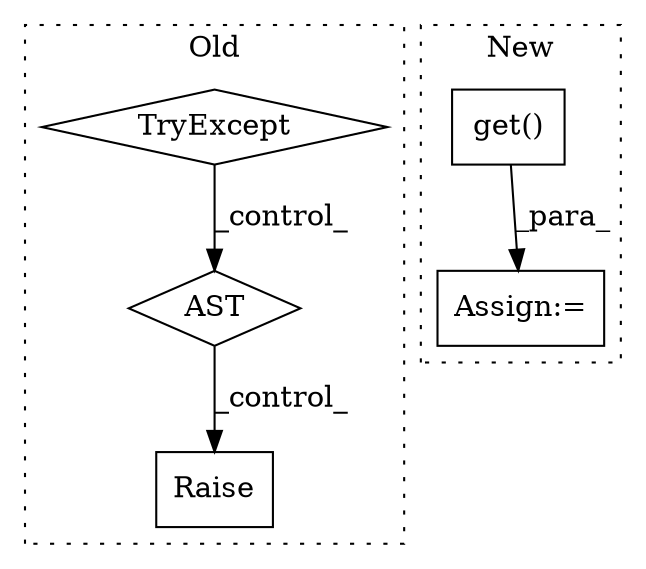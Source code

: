 digraph G {
subgraph cluster0 {
1 [label="TryExcept" a="71" s="15432" l="25" shape="diamond"];
3 [label="AST" a="2" s="15510,0" l="7,0" shape="diamond"];
5 [label="Raise" a="91" s="15558" l="6" shape="box"];
label = "Old";
style="dotted";
}
subgraph cluster1 {
2 [label="get()" a="75" s="14920,14961" l="20,1" shape="box"];
4 [label="Assign:=" a="68" s="14917" l="3" shape="box"];
label = "New";
style="dotted";
}
1 -> 3 [label="_control_"];
2 -> 4 [label="_para_"];
3 -> 5 [label="_control_"];
}
